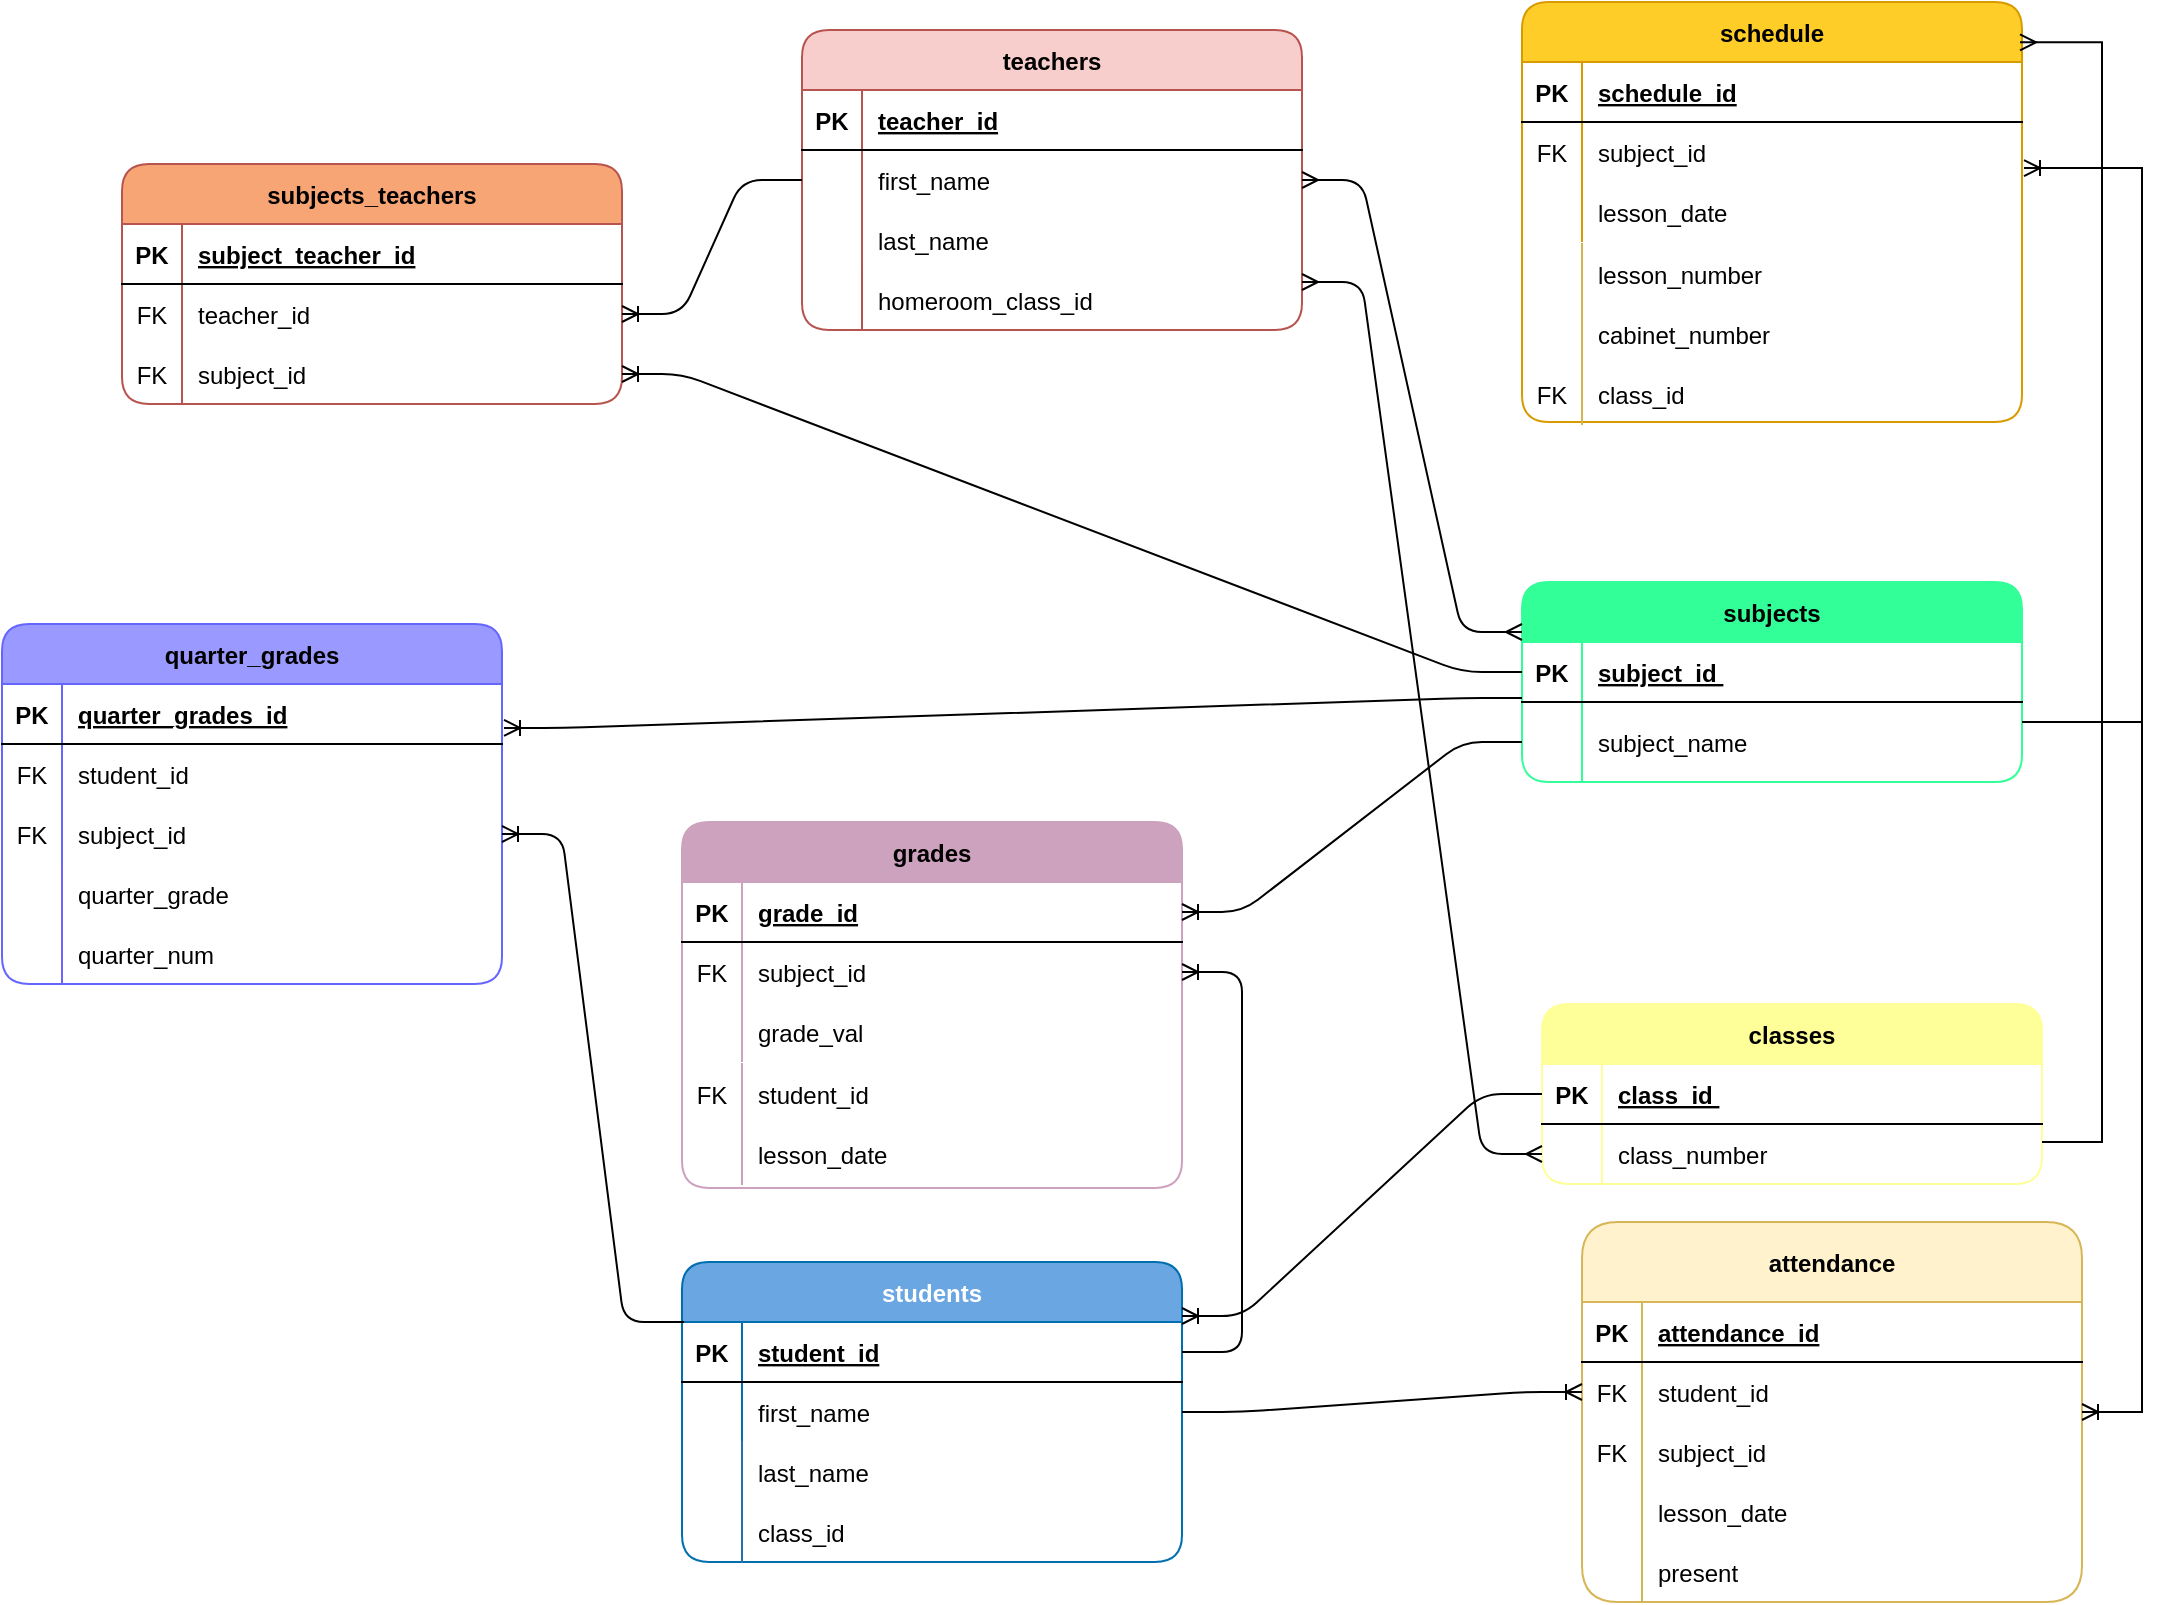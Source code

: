 <mxfile version="24.8.4">
  <diagram id="R2lEEEUBdFMjLlhIrx00" name="Page-1">
    <mxGraphModel dx="1631" dy="931" grid="1" gridSize="10" guides="1" tooltips="1" connect="1" arrows="1" fold="1" page="1" pageScale="1" pageWidth="850" pageHeight="1100" background="none" math="0" shadow="0" extFonts="Permanent Marker^https://fonts.googleapis.com/css?family=Permanent+Marker">
      <root>
        <mxCell id="0" />
        <mxCell id="1" parent="0" />
        <mxCell id="C-vyLk0tnHw3VtMMgP7b-2" value="teachers" style="shape=table;startSize=30;container=1;collapsible=1;childLayout=tableLayout;fixedRows=1;rowLines=0;fontStyle=1;align=center;resizeLast=1;rounded=1;fillColor=#f8cecc;gradientColor=none;strokeColor=#b85450;" parent="1" vertex="1">
          <mxGeometry x="560" y="54" width="250" height="150" as="geometry" />
        </mxCell>
        <mxCell id="C-vyLk0tnHw3VtMMgP7b-3" value="" style="shape=partialRectangle;collapsible=0;dropTarget=0;pointerEvents=0;fillColor=none;points=[[0,0.5],[1,0.5]];portConstraint=eastwest;top=0;left=0;right=0;bottom=1;" parent="C-vyLk0tnHw3VtMMgP7b-2" vertex="1">
          <mxGeometry y="30" width="250" height="30" as="geometry" />
        </mxCell>
        <mxCell id="C-vyLk0tnHw3VtMMgP7b-4" value="PK" style="shape=partialRectangle;overflow=hidden;connectable=0;fillColor=none;top=0;left=0;bottom=0;right=0;fontStyle=1;" parent="C-vyLk0tnHw3VtMMgP7b-3" vertex="1">
          <mxGeometry width="30" height="30" as="geometry">
            <mxRectangle width="30" height="30" as="alternateBounds" />
          </mxGeometry>
        </mxCell>
        <mxCell id="C-vyLk0tnHw3VtMMgP7b-5" value="teacher_id" style="shape=partialRectangle;overflow=hidden;connectable=0;fillColor=none;top=0;left=0;bottom=0;right=0;align=left;spacingLeft=6;fontStyle=5;" parent="C-vyLk0tnHw3VtMMgP7b-3" vertex="1">
          <mxGeometry x="30" width="220" height="30" as="geometry">
            <mxRectangle width="220" height="30" as="alternateBounds" />
          </mxGeometry>
        </mxCell>
        <mxCell id="C-vyLk0tnHw3VtMMgP7b-6" value="" style="shape=partialRectangle;collapsible=0;dropTarget=0;pointerEvents=0;fillColor=none;points=[[0,0.5],[1,0.5]];portConstraint=eastwest;top=0;left=0;right=0;bottom=0;" parent="C-vyLk0tnHw3VtMMgP7b-2" vertex="1">
          <mxGeometry y="60" width="250" height="30" as="geometry" />
        </mxCell>
        <mxCell id="C-vyLk0tnHw3VtMMgP7b-7" value="" style="shape=partialRectangle;overflow=hidden;connectable=0;fillColor=none;top=0;left=0;bottom=0;right=0;" parent="C-vyLk0tnHw3VtMMgP7b-6" vertex="1">
          <mxGeometry width="30" height="30" as="geometry">
            <mxRectangle width="30" height="30" as="alternateBounds" />
          </mxGeometry>
        </mxCell>
        <mxCell id="C-vyLk0tnHw3VtMMgP7b-8" value="first_name" style="shape=partialRectangle;overflow=hidden;connectable=0;fillColor=none;top=0;left=0;bottom=0;right=0;align=left;spacingLeft=6;" parent="C-vyLk0tnHw3VtMMgP7b-6" vertex="1">
          <mxGeometry x="30" width="220" height="30" as="geometry">
            <mxRectangle width="220" height="30" as="alternateBounds" />
          </mxGeometry>
        </mxCell>
        <mxCell id="C-vyLk0tnHw3VtMMgP7b-9" value="" style="shape=partialRectangle;collapsible=0;dropTarget=0;pointerEvents=0;fillColor=none;points=[[0,0.5],[1,0.5]];portConstraint=eastwest;top=0;left=0;right=0;bottom=0;" parent="C-vyLk0tnHw3VtMMgP7b-2" vertex="1">
          <mxGeometry y="90" width="250" height="30" as="geometry" />
        </mxCell>
        <mxCell id="C-vyLk0tnHw3VtMMgP7b-10" value="" style="shape=partialRectangle;overflow=hidden;connectable=0;fillColor=none;top=0;left=0;bottom=0;right=0;" parent="C-vyLk0tnHw3VtMMgP7b-9" vertex="1">
          <mxGeometry width="30" height="30" as="geometry">
            <mxRectangle width="30" height="30" as="alternateBounds" />
          </mxGeometry>
        </mxCell>
        <mxCell id="C-vyLk0tnHw3VtMMgP7b-11" value="last_name" style="shape=partialRectangle;overflow=hidden;connectable=0;fillColor=none;top=0;left=0;bottom=0;right=0;align=left;spacingLeft=6;" parent="C-vyLk0tnHw3VtMMgP7b-9" vertex="1">
          <mxGeometry x="30" width="220" height="30" as="geometry">
            <mxRectangle width="220" height="30" as="alternateBounds" />
          </mxGeometry>
        </mxCell>
        <mxCell id="C-vyLk0tnHw3VtMMgP7b-13" value="subjects" style="shape=table;startSize=30;container=1;collapsible=1;childLayout=tableLayout;fixedRows=1;rowLines=0;fontStyle=1;align=center;resizeLast=1;fillColor=#33FF99;strokeColor=#33FF99;rounded=1;" parent="1" vertex="1">
          <mxGeometry x="920" y="330" width="250" height="100" as="geometry" />
        </mxCell>
        <mxCell id="C-vyLk0tnHw3VtMMgP7b-14" value="" style="shape=partialRectangle;collapsible=0;dropTarget=0;pointerEvents=0;fillColor=none;points=[[0,0.5],[1,0.5]];portConstraint=eastwest;top=0;left=0;right=0;bottom=1;" parent="C-vyLk0tnHw3VtMMgP7b-13" vertex="1">
          <mxGeometry y="30" width="250" height="30" as="geometry" />
        </mxCell>
        <mxCell id="C-vyLk0tnHw3VtMMgP7b-15" value="PK" style="shape=partialRectangle;overflow=hidden;connectable=0;fillColor=none;top=0;left=0;bottom=0;right=0;fontStyle=1;" parent="C-vyLk0tnHw3VtMMgP7b-14" vertex="1">
          <mxGeometry width="30" height="30" as="geometry">
            <mxRectangle width="30" height="30" as="alternateBounds" />
          </mxGeometry>
        </mxCell>
        <mxCell id="C-vyLk0tnHw3VtMMgP7b-16" value="subject_id " style="shape=partialRectangle;overflow=hidden;connectable=0;fillColor=none;top=0;left=0;bottom=0;right=0;align=left;spacingLeft=6;fontStyle=5;" parent="C-vyLk0tnHw3VtMMgP7b-14" vertex="1">
          <mxGeometry x="30" width="220" height="30" as="geometry">
            <mxRectangle width="220" height="30" as="alternateBounds" />
          </mxGeometry>
        </mxCell>
        <mxCell id="C-vyLk0tnHw3VtMMgP7b-20" value="" style="shape=partialRectangle;collapsible=0;dropTarget=0;pointerEvents=0;fillColor=none;points=[[0,0.5],[1,0.5]];portConstraint=eastwest;top=0;left=0;right=0;bottom=0;" parent="C-vyLk0tnHw3VtMMgP7b-13" vertex="1">
          <mxGeometry y="60" width="250" height="40" as="geometry" />
        </mxCell>
        <mxCell id="C-vyLk0tnHw3VtMMgP7b-21" value="" style="shape=partialRectangle;overflow=hidden;connectable=0;fillColor=none;top=0;left=0;bottom=0;right=0;" parent="C-vyLk0tnHw3VtMMgP7b-20" vertex="1">
          <mxGeometry width="30" height="40" as="geometry">
            <mxRectangle width="30" height="40" as="alternateBounds" />
          </mxGeometry>
        </mxCell>
        <mxCell id="C-vyLk0tnHw3VtMMgP7b-22" value="subject_name" style="shape=partialRectangle;overflow=hidden;connectable=0;fillColor=none;top=0;left=0;bottom=0;right=0;align=left;spacingLeft=6;" parent="C-vyLk0tnHw3VtMMgP7b-20" vertex="1">
          <mxGeometry x="30" width="220" height="40" as="geometry">
            <mxRectangle width="220" height="40" as="alternateBounds" />
          </mxGeometry>
        </mxCell>
        <mxCell id="V2TNgDatK-78ms9GSQyJ-2" value="classes" style="shape=table;startSize=30;container=1;collapsible=1;childLayout=tableLayout;fixedRows=1;rowLines=0;fontStyle=1;align=center;resizeLast=1;fillColor=#FFFF99;strokeColor=#FFFF99;rounded=1;" parent="1" vertex="1">
          <mxGeometry x="930" y="541" width="250" height="90" as="geometry" />
        </mxCell>
        <mxCell id="V2TNgDatK-78ms9GSQyJ-3" value="" style="shape=partialRectangle;collapsible=0;dropTarget=0;pointerEvents=0;fillColor=none;points=[[0,0.5],[1,0.5]];portConstraint=eastwest;top=0;left=0;right=0;bottom=1;" parent="V2TNgDatK-78ms9GSQyJ-2" vertex="1">
          <mxGeometry y="30" width="250" height="30" as="geometry" />
        </mxCell>
        <mxCell id="V2TNgDatK-78ms9GSQyJ-4" value="PK" style="shape=partialRectangle;overflow=hidden;connectable=0;fillColor=none;top=0;left=0;bottom=0;right=0;fontStyle=1;" parent="V2TNgDatK-78ms9GSQyJ-3" vertex="1">
          <mxGeometry width="30" height="30" as="geometry">
            <mxRectangle width="30" height="30" as="alternateBounds" />
          </mxGeometry>
        </mxCell>
        <mxCell id="V2TNgDatK-78ms9GSQyJ-5" value="class_id " style="shape=partialRectangle;overflow=hidden;connectable=0;fillColor=none;top=0;left=0;bottom=0;right=0;align=left;spacingLeft=6;fontStyle=5;" parent="V2TNgDatK-78ms9GSQyJ-3" vertex="1">
          <mxGeometry x="30" width="220" height="30" as="geometry">
            <mxRectangle width="220" height="30" as="alternateBounds" />
          </mxGeometry>
        </mxCell>
        <mxCell id="V2TNgDatK-78ms9GSQyJ-9" value="" style="shape=partialRectangle;collapsible=0;dropTarget=0;pointerEvents=0;fillColor=none;points=[[0,0.5],[1,0.5]];portConstraint=eastwest;top=0;left=0;right=0;bottom=0;" parent="V2TNgDatK-78ms9GSQyJ-2" vertex="1">
          <mxGeometry y="60" width="250" height="30" as="geometry" />
        </mxCell>
        <mxCell id="V2TNgDatK-78ms9GSQyJ-10" value="" style="shape=partialRectangle;overflow=hidden;connectable=0;fillColor=none;top=0;left=0;bottom=0;right=0;" parent="V2TNgDatK-78ms9GSQyJ-9" vertex="1">
          <mxGeometry width="30" height="30" as="geometry">
            <mxRectangle width="30" height="30" as="alternateBounds" />
          </mxGeometry>
        </mxCell>
        <mxCell id="V2TNgDatK-78ms9GSQyJ-11" value="class_number" style="shape=partialRectangle;overflow=hidden;connectable=0;fillColor=none;top=0;left=0;bottom=0;right=0;align=left;spacingLeft=6;" parent="V2TNgDatK-78ms9GSQyJ-9" vertex="1">
          <mxGeometry x="30" width="220" height="30" as="geometry">
            <mxRectangle width="220" height="30" as="alternateBounds" />
          </mxGeometry>
        </mxCell>
        <mxCell id="V2TNgDatK-78ms9GSQyJ-14" value="subjects_teachers" style="shape=table;startSize=30;container=1;collapsible=1;childLayout=tableLayout;fixedRows=1;rowLines=0;fontStyle=1;align=center;resizeLast=1;fillColor=#F8A575;strokeColor=#b85450;rounded=1;gradientColor=none;" parent="1" vertex="1">
          <mxGeometry x="220" y="121" width="250" height="120" as="geometry" />
        </mxCell>
        <mxCell id="V2TNgDatK-78ms9GSQyJ-15" value="" style="shape=partialRectangle;collapsible=0;dropTarget=0;pointerEvents=0;fillColor=none;points=[[0,0.5],[1,0.5]];portConstraint=eastwest;top=0;left=0;right=0;bottom=1;" parent="V2TNgDatK-78ms9GSQyJ-14" vertex="1">
          <mxGeometry y="30" width="250" height="30" as="geometry" />
        </mxCell>
        <mxCell id="V2TNgDatK-78ms9GSQyJ-16" value="PK" style="shape=partialRectangle;overflow=hidden;connectable=0;fillColor=none;top=0;left=0;bottom=0;right=0;fontStyle=1;" parent="V2TNgDatK-78ms9GSQyJ-15" vertex="1">
          <mxGeometry width="30" height="30" as="geometry">
            <mxRectangle width="30" height="30" as="alternateBounds" />
          </mxGeometry>
        </mxCell>
        <mxCell id="V2TNgDatK-78ms9GSQyJ-17" value="subject_teacher_id" style="shape=partialRectangle;overflow=hidden;connectable=0;fillColor=none;top=0;left=0;bottom=0;right=0;align=left;spacingLeft=6;fontStyle=5;" parent="V2TNgDatK-78ms9GSQyJ-15" vertex="1">
          <mxGeometry x="30" width="220" height="30" as="geometry">
            <mxRectangle width="220" height="30" as="alternateBounds" />
          </mxGeometry>
        </mxCell>
        <mxCell id="V2TNgDatK-78ms9GSQyJ-18" value="" style="shape=partialRectangle;collapsible=0;dropTarget=0;pointerEvents=0;fillColor=none;points=[[0,0.5],[1,0.5]];portConstraint=eastwest;top=0;left=0;right=0;bottom=0;" parent="V2TNgDatK-78ms9GSQyJ-14" vertex="1">
          <mxGeometry y="60" width="250" height="30" as="geometry" />
        </mxCell>
        <mxCell id="V2TNgDatK-78ms9GSQyJ-19" value="FK" style="shape=partialRectangle;overflow=hidden;connectable=0;fillColor=none;top=0;left=0;bottom=0;right=0;" parent="V2TNgDatK-78ms9GSQyJ-18" vertex="1">
          <mxGeometry width="30" height="30" as="geometry">
            <mxRectangle width="30" height="30" as="alternateBounds" />
          </mxGeometry>
        </mxCell>
        <mxCell id="V2TNgDatK-78ms9GSQyJ-20" value="teacher_id" style="shape=partialRectangle;overflow=hidden;connectable=0;fillColor=none;top=0;left=0;bottom=0;right=0;align=left;spacingLeft=6;" parent="V2TNgDatK-78ms9GSQyJ-18" vertex="1">
          <mxGeometry x="30" width="220" height="30" as="geometry">
            <mxRectangle width="220" height="30" as="alternateBounds" />
          </mxGeometry>
        </mxCell>
        <mxCell id="V2TNgDatK-78ms9GSQyJ-21" value="" style="shape=partialRectangle;collapsible=0;dropTarget=0;pointerEvents=0;fillColor=none;points=[[0,0.5],[1,0.5]];portConstraint=eastwest;top=0;left=0;right=0;bottom=0;" parent="V2TNgDatK-78ms9GSQyJ-14" vertex="1">
          <mxGeometry y="90" width="250" height="30" as="geometry" />
        </mxCell>
        <mxCell id="V2TNgDatK-78ms9GSQyJ-22" value="FK" style="shape=partialRectangle;overflow=hidden;connectable=0;fillColor=none;top=0;left=0;bottom=0;right=0;" parent="V2TNgDatK-78ms9GSQyJ-21" vertex="1">
          <mxGeometry width="30" height="30" as="geometry">
            <mxRectangle width="30" height="30" as="alternateBounds" />
          </mxGeometry>
        </mxCell>
        <mxCell id="V2TNgDatK-78ms9GSQyJ-23" value="subject_id" style="shape=partialRectangle;overflow=hidden;connectable=0;fillColor=none;top=0;left=0;bottom=0;right=0;align=left;spacingLeft=6;" parent="V2TNgDatK-78ms9GSQyJ-21" vertex="1">
          <mxGeometry x="30" width="220" height="30" as="geometry">
            <mxRectangle width="220" height="30" as="alternateBounds" />
          </mxGeometry>
        </mxCell>
        <mxCell id="V2TNgDatK-78ms9GSQyJ-24" value="attendance" style="shape=table;startSize=40;container=1;collapsible=1;childLayout=tableLayout;fixedRows=1;rowLines=0;fontStyle=1;align=center;resizeLast=1;fillColor=#fff2cc;strokeColor=#d6b656;rounded=1;" parent="1" vertex="1">
          <mxGeometry x="950" y="650" width="250" height="190" as="geometry" />
        </mxCell>
        <mxCell id="V2TNgDatK-78ms9GSQyJ-25" value="" style="shape=partialRectangle;collapsible=0;dropTarget=0;pointerEvents=0;fillColor=none;points=[[0,0.5],[1,0.5]];portConstraint=eastwest;top=0;left=0;right=0;bottom=1;" parent="V2TNgDatK-78ms9GSQyJ-24" vertex="1">
          <mxGeometry y="40" width="250" height="30" as="geometry" />
        </mxCell>
        <mxCell id="V2TNgDatK-78ms9GSQyJ-26" value="PK" style="shape=partialRectangle;overflow=hidden;connectable=0;fillColor=none;top=0;left=0;bottom=0;right=0;fontStyle=1;" parent="V2TNgDatK-78ms9GSQyJ-25" vertex="1">
          <mxGeometry width="30" height="30" as="geometry">
            <mxRectangle width="30" height="30" as="alternateBounds" />
          </mxGeometry>
        </mxCell>
        <mxCell id="V2TNgDatK-78ms9GSQyJ-27" value="attendance_id" style="shape=partialRectangle;overflow=hidden;connectable=0;fillColor=none;top=0;left=0;bottom=0;right=0;align=left;spacingLeft=6;fontStyle=5;" parent="V2TNgDatK-78ms9GSQyJ-25" vertex="1">
          <mxGeometry x="30" width="220" height="30" as="geometry">
            <mxRectangle width="220" height="30" as="alternateBounds" />
          </mxGeometry>
        </mxCell>
        <mxCell id="V2TNgDatK-78ms9GSQyJ-28" value="" style="shape=partialRectangle;collapsible=0;dropTarget=0;pointerEvents=0;fillColor=none;points=[[0,0.5],[1,0.5]];portConstraint=eastwest;top=0;left=0;right=0;bottom=0;" parent="V2TNgDatK-78ms9GSQyJ-24" vertex="1">
          <mxGeometry y="70" width="250" height="30" as="geometry" />
        </mxCell>
        <mxCell id="V2TNgDatK-78ms9GSQyJ-29" value="FK" style="shape=partialRectangle;overflow=hidden;connectable=0;fillColor=none;top=0;left=0;bottom=0;right=0;" parent="V2TNgDatK-78ms9GSQyJ-28" vertex="1">
          <mxGeometry width="30" height="30" as="geometry">
            <mxRectangle width="30" height="30" as="alternateBounds" />
          </mxGeometry>
        </mxCell>
        <mxCell id="V2TNgDatK-78ms9GSQyJ-30" value="student_id" style="shape=partialRectangle;overflow=hidden;connectable=0;fillColor=none;top=0;left=0;bottom=0;right=0;align=left;spacingLeft=6;" parent="V2TNgDatK-78ms9GSQyJ-28" vertex="1">
          <mxGeometry x="30" width="220" height="30" as="geometry">
            <mxRectangle width="220" height="30" as="alternateBounds" />
          </mxGeometry>
        </mxCell>
        <mxCell id="V2TNgDatK-78ms9GSQyJ-31" value="" style="shape=partialRectangle;collapsible=0;dropTarget=0;pointerEvents=0;fillColor=none;points=[[0,0.5],[1,0.5]];portConstraint=eastwest;top=0;left=0;right=0;bottom=0;" parent="V2TNgDatK-78ms9GSQyJ-24" vertex="1">
          <mxGeometry y="100" width="250" height="30" as="geometry" />
        </mxCell>
        <mxCell id="V2TNgDatK-78ms9GSQyJ-32" value="FK" style="shape=partialRectangle;overflow=hidden;connectable=0;fillColor=none;top=0;left=0;bottom=0;right=0;" parent="V2TNgDatK-78ms9GSQyJ-31" vertex="1">
          <mxGeometry width="30" height="30" as="geometry">
            <mxRectangle width="30" height="30" as="alternateBounds" />
          </mxGeometry>
        </mxCell>
        <mxCell id="V2TNgDatK-78ms9GSQyJ-33" value="subject_id" style="shape=partialRectangle;overflow=hidden;connectable=0;fillColor=none;top=0;left=0;bottom=0;right=0;align=left;spacingLeft=6;" parent="V2TNgDatK-78ms9GSQyJ-31" vertex="1">
          <mxGeometry x="30" width="220" height="30" as="geometry">
            <mxRectangle width="220" height="30" as="alternateBounds" />
          </mxGeometry>
        </mxCell>
        <mxCell id="V2TNgDatK-78ms9GSQyJ-34" value="grades" style="shape=table;startSize=30;container=1;collapsible=1;childLayout=tableLayout;fixedRows=1;rowLines=0;fontStyle=1;align=center;resizeLast=1;fillColor=#CDA2BE;strokeColor=#CDA2BE;rounded=1;" parent="1" vertex="1">
          <mxGeometry x="500" y="450" width="250" height="183" as="geometry" />
        </mxCell>
        <mxCell id="V2TNgDatK-78ms9GSQyJ-35" value="" style="shape=partialRectangle;collapsible=0;dropTarget=0;pointerEvents=0;fillColor=none;points=[[0,0.5],[1,0.5]];portConstraint=eastwest;top=0;left=0;right=0;bottom=1;" parent="V2TNgDatK-78ms9GSQyJ-34" vertex="1">
          <mxGeometry y="30" width="250" height="30" as="geometry" />
        </mxCell>
        <mxCell id="V2TNgDatK-78ms9GSQyJ-36" value="PK" style="shape=partialRectangle;overflow=hidden;connectable=0;fillColor=none;top=0;left=0;bottom=0;right=0;fontStyle=1;" parent="V2TNgDatK-78ms9GSQyJ-35" vertex="1">
          <mxGeometry width="30" height="30" as="geometry">
            <mxRectangle width="30" height="30" as="alternateBounds" />
          </mxGeometry>
        </mxCell>
        <mxCell id="V2TNgDatK-78ms9GSQyJ-37" value="grade_id" style="shape=partialRectangle;overflow=hidden;connectable=0;fillColor=none;top=0;left=0;bottom=0;right=0;align=left;spacingLeft=6;fontStyle=5;" parent="V2TNgDatK-78ms9GSQyJ-35" vertex="1">
          <mxGeometry x="30" width="220" height="30" as="geometry">
            <mxRectangle width="220" height="30" as="alternateBounds" />
          </mxGeometry>
        </mxCell>
        <mxCell id="V2TNgDatK-78ms9GSQyJ-38" value="" style="shape=partialRectangle;collapsible=0;dropTarget=0;pointerEvents=0;fillColor=none;points=[[0,0.5],[1,0.5]];portConstraint=eastwest;top=0;left=0;right=0;bottom=0;" parent="V2TNgDatK-78ms9GSQyJ-34" vertex="1">
          <mxGeometry y="60" width="250" height="30" as="geometry" />
        </mxCell>
        <mxCell id="V2TNgDatK-78ms9GSQyJ-39" value="FK" style="shape=partialRectangle;overflow=hidden;connectable=0;fillColor=none;top=0;left=0;bottom=0;right=0;" parent="V2TNgDatK-78ms9GSQyJ-38" vertex="1">
          <mxGeometry width="30" height="30" as="geometry">
            <mxRectangle width="30" height="30" as="alternateBounds" />
          </mxGeometry>
        </mxCell>
        <mxCell id="V2TNgDatK-78ms9GSQyJ-40" value="subject_id" style="shape=partialRectangle;overflow=hidden;connectable=0;fillColor=none;top=0;left=0;bottom=0;right=0;align=left;spacingLeft=6;" parent="V2TNgDatK-78ms9GSQyJ-38" vertex="1">
          <mxGeometry x="30" width="220" height="30" as="geometry">
            <mxRectangle width="220" height="30" as="alternateBounds" />
          </mxGeometry>
        </mxCell>
        <mxCell id="V2TNgDatK-78ms9GSQyJ-41" value="" style="shape=partialRectangle;collapsible=0;dropTarget=0;pointerEvents=0;fillColor=none;points=[[0,0.5],[1,0.5]];portConstraint=eastwest;top=0;left=0;right=0;bottom=0;" parent="V2TNgDatK-78ms9GSQyJ-34" vertex="1">
          <mxGeometry y="90" width="250" height="30" as="geometry" />
        </mxCell>
        <mxCell id="V2TNgDatK-78ms9GSQyJ-42" value="" style="shape=partialRectangle;overflow=hidden;connectable=0;fillColor=none;top=0;left=0;bottom=0;right=0;" parent="V2TNgDatK-78ms9GSQyJ-41" vertex="1">
          <mxGeometry width="30" height="30" as="geometry">
            <mxRectangle width="30" height="30" as="alternateBounds" />
          </mxGeometry>
        </mxCell>
        <mxCell id="V2TNgDatK-78ms9GSQyJ-43" value="grade_val" style="shape=partialRectangle;overflow=hidden;connectable=0;fillColor=none;top=0;left=0;bottom=0;right=0;align=left;spacingLeft=6;" parent="V2TNgDatK-78ms9GSQyJ-41" vertex="1">
          <mxGeometry x="30" width="220" height="30" as="geometry">
            <mxRectangle width="220" height="30" as="alternateBounds" />
          </mxGeometry>
        </mxCell>
        <mxCell id="V2TNgDatK-78ms9GSQyJ-44" value="quarter_grades" style="shape=table;startSize=30;container=1;collapsible=1;childLayout=tableLayout;fixedRows=1;rowLines=0;fontStyle=1;align=center;resizeLast=1;fillColor=#9999FF;strokeColor=#6666FF;rounded=1;" parent="1" vertex="1">
          <mxGeometry x="160" y="351" width="250" height="180" as="geometry" />
        </mxCell>
        <mxCell id="V2TNgDatK-78ms9GSQyJ-45" value="" style="shape=partialRectangle;collapsible=0;dropTarget=0;pointerEvents=0;fillColor=none;points=[[0,0.5],[1,0.5]];portConstraint=eastwest;top=0;left=0;right=0;bottom=1;" parent="V2TNgDatK-78ms9GSQyJ-44" vertex="1">
          <mxGeometry y="30" width="250" height="30" as="geometry" />
        </mxCell>
        <mxCell id="V2TNgDatK-78ms9GSQyJ-46" value="PK" style="shape=partialRectangle;overflow=hidden;connectable=0;fillColor=none;top=0;left=0;bottom=0;right=0;fontStyle=1;" parent="V2TNgDatK-78ms9GSQyJ-45" vertex="1">
          <mxGeometry width="30" height="30" as="geometry">
            <mxRectangle width="30" height="30" as="alternateBounds" />
          </mxGeometry>
        </mxCell>
        <mxCell id="V2TNgDatK-78ms9GSQyJ-47" value="quarter_grades_id" style="shape=partialRectangle;overflow=hidden;connectable=0;fillColor=none;top=0;left=0;bottom=0;right=0;align=left;spacingLeft=6;fontStyle=5;" parent="V2TNgDatK-78ms9GSQyJ-45" vertex="1">
          <mxGeometry x="30" width="220" height="30" as="geometry">
            <mxRectangle width="220" height="30" as="alternateBounds" />
          </mxGeometry>
        </mxCell>
        <mxCell id="V2TNgDatK-78ms9GSQyJ-48" value="" style="shape=partialRectangle;collapsible=0;dropTarget=0;pointerEvents=0;fillColor=none;points=[[0,0.5],[1,0.5]];portConstraint=eastwest;top=0;left=0;right=0;bottom=0;" parent="V2TNgDatK-78ms9GSQyJ-44" vertex="1">
          <mxGeometry y="60" width="250" height="30" as="geometry" />
        </mxCell>
        <mxCell id="V2TNgDatK-78ms9GSQyJ-49" value="FK" style="shape=partialRectangle;overflow=hidden;connectable=0;fillColor=none;top=0;left=0;bottom=0;right=0;" parent="V2TNgDatK-78ms9GSQyJ-48" vertex="1">
          <mxGeometry width="30" height="30" as="geometry">
            <mxRectangle width="30" height="30" as="alternateBounds" />
          </mxGeometry>
        </mxCell>
        <mxCell id="V2TNgDatK-78ms9GSQyJ-50" value="student_id" style="shape=partialRectangle;overflow=hidden;connectable=0;fillColor=none;top=0;left=0;bottom=0;right=0;align=left;spacingLeft=6;" parent="V2TNgDatK-78ms9GSQyJ-48" vertex="1">
          <mxGeometry x="30" width="220" height="30" as="geometry">
            <mxRectangle width="220" height="30" as="alternateBounds" />
          </mxGeometry>
        </mxCell>
        <mxCell id="V2TNgDatK-78ms9GSQyJ-51" value="" style="shape=partialRectangle;collapsible=0;dropTarget=0;pointerEvents=0;fillColor=none;points=[[0,0.5],[1,0.5]];portConstraint=eastwest;top=0;left=0;right=0;bottom=0;" parent="V2TNgDatK-78ms9GSQyJ-44" vertex="1">
          <mxGeometry y="90" width="250" height="30" as="geometry" />
        </mxCell>
        <mxCell id="V2TNgDatK-78ms9GSQyJ-52" value="FK" style="shape=partialRectangle;overflow=hidden;connectable=0;fillColor=none;top=0;left=0;bottom=0;right=0;" parent="V2TNgDatK-78ms9GSQyJ-51" vertex="1">
          <mxGeometry width="30" height="30" as="geometry">
            <mxRectangle width="30" height="30" as="alternateBounds" />
          </mxGeometry>
        </mxCell>
        <mxCell id="V2TNgDatK-78ms9GSQyJ-53" value="subject_id" style="shape=partialRectangle;overflow=hidden;connectable=0;fillColor=none;top=0;left=0;bottom=0;right=0;align=left;spacingLeft=6;" parent="V2TNgDatK-78ms9GSQyJ-51" vertex="1">
          <mxGeometry x="30" width="220" height="30" as="geometry">
            <mxRectangle width="220" height="30" as="alternateBounds" />
          </mxGeometry>
        </mxCell>
        <mxCell id="V2TNgDatK-78ms9GSQyJ-54" value="schedule" style="shape=table;startSize=30;container=1;collapsible=1;childLayout=tableLayout;fixedRows=1;rowLines=0;fontStyle=1;align=center;resizeLast=1;fillColor=#ffcd28;strokeColor=#d79b00;rounded=1;gradientColor=none;" parent="1" vertex="1">
          <mxGeometry x="920" y="40" width="250" height="210" as="geometry" />
        </mxCell>
        <mxCell id="V2TNgDatK-78ms9GSQyJ-55" value="" style="shape=partialRectangle;collapsible=0;dropTarget=0;pointerEvents=0;fillColor=none;points=[[0,0.5],[1,0.5]];portConstraint=eastwest;top=0;left=0;right=0;bottom=1;" parent="V2TNgDatK-78ms9GSQyJ-54" vertex="1">
          <mxGeometry y="30" width="250" height="30" as="geometry" />
        </mxCell>
        <mxCell id="V2TNgDatK-78ms9GSQyJ-56" value="PK" style="shape=partialRectangle;overflow=hidden;connectable=0;fillColor=none;top=0;left=0;bottom=0;right=0;fontStyle=1;" parent="V2TNgDatK-78ms9GSQyJ-55" vertex="1">
          <mxGeometry width="30" height="30" as="geometry">
            <mxRectangle width="30" height="30" as="alternateBounds" />
          </mxGeometry>
        </mxCell>
        <mxCell id="V2TNgDatK-78ms9GSQyJ-57" value="schedule_id" style="shape=partialRectangle;overflow=hidden;connectable=0;fillColor=none;top=0;left=0;bottom=0;right=0;align=left;spacingLeft=6;fontStyle=5;" parent="V2TNgDatK-78ms9GSQyJ-55" vertex="1">
          <mxGeometry x="30" width="220" height="30" as="geometry">
            <mxRectangle width="220" height="30" as="alternateBounds" />
          </mxGeometry>
        </mxCell>
        <mxCell id="V2TNgDatK-78ms9GSQyJ-58" value="" style="shape=partialRectangle;collapsible=0;dropTarget=0;pointerEvents=0;fillColor=none;points=[[0,0.5],[1,0.5]];portConstraint=eastwest;top=0;left=0;right=0;bottom=0;" parent="V2TNgDatK-78ms9GSQyJ-54" vertex="1">
          <mxGeometry y="60" width="250" height="30" as="geometry" />
        </mxCell>
        <mxCell id="V2TNgDatK-78ms9GSQyJ-59" value="FK" style="shape=partialRectangle;overflow=hidden;connectable=0;fillColor=none;top=0;left=0;bottom=0;right=0;" parent="V2TNgDatK-78ms9GSQyJ-58" vertex="1">
          <mxGeometry width="30" height="30" as="geometry">
            <mxRectangle width="30" height="30" as="alternateBounds" />
          </mxGeometry>
        </mxCell>
        <mxCell id="V2TNgDatK-78ms9GSQyJ-60" value="subject_id" style="shape=partialRectangle;overflow=hidden;connectable=0;fillColor=none;top=0;left=0;bottom=0;right=0;align=left;spacingLeft=6;" parent="V2TNgDatK-78ms9GSQyJ-58" vertex="1">
          <mxGeometry x="30" width="220" height="30" as="geometry">
            <mxRectangle width="220" height="30" as="alternateBounds" />
          </mxGeometry>
        </mxCell>
        <mxCell id="V2TNgDatK-78ms9GSQyJ-61" value="" style="shape=partialRectangle;collapsible=0;dropTarget=0;pointerEvents=0;fillColor=none;points=[[0,0.5],[1,0.5]];portConstraint=eastwest;top=0;left=0;right=0;bottom=0;" parent="V2TNgDatK-78ms9GSQyJ-54" vertex="1">
          <mxGeometry y="90" width="250" height="30" as="geometry" />
        </mxCell>
        <mxCell id="V2TNgDatK-78ms9GSQyJ-62" value="" style="shape=partialRectangle;overflow=hidden;connectable=0;fillColor=none;top=0;left=0;bottom=0;right=0;" parent="V2TNgDatK-78ms9GSQyJ-61" vertex="1">
          <mxGeometry width="30" height="30" as="geometry">
            <mxRectangle width="30" height="30" as="alternateBounds" />
          </mxGeometry>
        </mxCell>
        <mxCell id="V2TNgDatK-78ms9GSQyJ-63" value="lesson_date" style="shape=partialRectangle;overflow=hidden;connectable=0;fillColor=none;top=0;left=0;bottom=0;right=0;align=left;spacingLeft=6;" parent="V2TNgDatK-78ms9GSQyJ-61" vertex="1">
          <mxGeometry x="30" width="220" height="30" as="geometry">
            <mxRectangle width="220" height="30" as="alternateBounds" />
          </mxGeometry>
        </mxCell>
        <mxCell id="C-vyLk0tnHw3VtMMgP7b-23" value="students" style="shape=table;startSize=30;container=1;collapsible=1;childLayout=tableLayout;fixedRows=1;rowLines=0;fontStyle=1;align=center;resizeLast=1;fillColor=#6AA6E2;strokeColor=#006EAF;top=1;right=1;rounded=1;fontColor=#ffffff;" parent="1" vertex="1">
          <mxGeometry x="500" y="670" width="250" height="150" as="geometry" />
        </mxCell>
        <mxCell id="C-vyLk0tnHw3VtMMgP7b-24" value="" style="shape=partialRectangle;collapsible=0;dropTarget=0;pointerEvents=0;fillColor=none;points=[[0,0.5],[1,0.5]];portConstraint=eastwest;top=0;left=0;right=0;bottom=1;" parent="C-vyLk0tnHw3VtMMgP7b-23" vertex="1">
          <mxGeometry y="30" width="250" height="30" as="geometry" />
        </mxCell>
        <mxCell id="C-vyLk0tnHw3VtMMgP7b-25" value="PK" style="shape=partialRectangle;overflow=hidden;connectable=0;fillColor=none;top=0;left=0;bottom=0;right=0;fontStyle=1;" parent="C-vyLk0tnHw3VtMMgP7b-24" vertex="1">
          <mxGeometry width="30" height="30" as="geometry">
            <mxRectangle width="30" height="30" as="alternateBounds" />
          </mxGeometry>
        </mxCell>
        <mxCell id="C-vyLk0tnHw3VtMMgP7b-26" value="student_id" style="shape=partialRectangle;overflow=hidden;connectable=0;fillColor=none;top=0;left=0;bottom=0;right=0;align=left;spacingLeft=6;fontStyle=5;" parent="C-vyLk0tnHw3VtMMgP7b-24" vertex="1">
          <mxGeometry x="30" width="220" height="30" as="geometry">
            <mxRectangle width="220" height="30" as="alternateBounds" />
          </mxGeometry>
        </mxCell>
        <mxCell id="C-vyLk0tnHw3VtMMgP7b-27" value="" style="shape=partialRectangle;collapsible=0;dropTarget=0;pointerEvents=0;fillColor=none;points=[[0,0.5],[1,0.5]];portConstraint=eastwest;top=0;left=0;right=0;bottom=0;" parent="C-vyLk0tnHw3VtMMgP7b-23" vertex="1">
          <mxGeometry y="60" width="250" height="30" as="geometry" />
        </mxCell>
        <mxCell id="C-vyLk0tnHw3VtMMgP7b-28" value="" style="shape=partialRectangle;overflow=hidden;connectable=0;fillColor=none;top=0;left=0;bottom=0;right=0;" parent="C-vyLk0tnHw3VtMMgP7b-27" vertex="1">
          <mxGeometry width="30" height="30" as="geometry">
            <mxRectangle width="30" height="30" as="alternateBounds" />
          </mxGeometry>
        </mxCell>
        <mxCell id="C-vyLk0tnHw3VtMMgP7b-29" value="first_name" style="shape=partialRectangle;overflow=hidden;connectable=0;fillColor=none;top=0;left=0;bottom=0;right=0;align=left;spacingLeft=6;strokeWidth=1;" parent="C-vyLk0tnHw3VtMMgP7b-27" vertex="1">
          <mxGeometry x="30" width="220" height="30" as="geometry">
            <mxRectangle width="220" height="30" as="alternateBounds" />
          </mxGeometry>
        </mxCell>
        <mxCell id="h-X8aA7Ejpardbv1sV5w-8" value="" style="shape=partialRectangle;overflow=hidden;connectable=0;fillColor=none;top=0;left=0;bottom=0;right=1;strokeWidth=1;strokeColor=#286eb0;align=center;verticalAlign=middle;fontFamily=Helvetica;fontSize=12;fontColor=default;" parent="1" vertex="1">
          <mxGeometry x="500" y="760" width="30" height="30" as="geometry">
            <mxRectangle width="30" height="50" as="alternateBounds" />
          </mxGeometry>
        </mxCell>
        <mxCell id="h-X8aA7Ejpardbv1sV5w-9" value="last_name" style="shape=partialRectangle;overflow=hidden;connectable=0;fillColor=none;top=0;left=0;bottom=0;right=0;align=left;spacingLeft=6;strokeWidth=1;" parent="1" vertex="1">
          <mxGeometry x="530" y="760" width="220" height="30" as="geometry">
            <mxRectangle width="220" height="50" as="alternateBounds" />
          </mxGeometry>
        </mxCell>
        <mxCell id="h-X8aA7Ejpardbv1sV5w-13" value="" style="shape=partialRectangle;overflow=hidden;connectable=0;fillColor=none;top=0;left=0;bottom=0;right=1;strokeWidth=1;strokeColor=#286EB0;align=center;verticalAlign=middle;fontFamily=Helvetica;fontSize=12;fontColor=default;" parent="1" vertex="1">
          <mxGeometry x="500" y="790" width="30" height="30" as="geometry">
            <mxRectangle width="30" height="50" as="alternateBounds" />
          </mxGeometry>
        </mxCell>
        <mxCell id="h-X8aA7Ejpardbv1sV5w-14" value="class_id" style="shape=partialRectangle;overflow=hidden;connectable=0;fillColor=none;top=0;left=0;bottom=0;right=0;align=left;spacingLeft=6;strokeWidth=1;" parent="1" vertex="1">
          <mxGeometry x="530" y="790" width="220" height="30" as="geometry">
            <mxRectangle width="220" height="50" as="alternateBounds" />
          </mxGeometry>
        </mxCell>
        <mxCell id="h-X8aA7Ejpardbv1sV5w-17" value="" style="shape=partialRectangle;overflow=hidden;connectable=0;fillColor=none;top=0;left=0;bottom=0;right=1;strokeColor=#b1544e;" parent="1" vertex="1">
          <mxGeometry x="560" y="174" width="30" height="30" as="geometry">
            <mxRectangle width="30" height="30" as="alternateBounds" />
          </mxGeometry>
        </mxCell>
        <mxCell id="h-X8aA7Ejpardbv1sV5w-18" value="homeroom_class_id" style="shape=partialRectangle;overflow=hidden;connectable=0;fillColor=none;top=0;left=0;bottom=0;right=0;align=left;spacingLeft=6;" parent="1" vertex="1">
          <mxGeometry x="590" y="174" width="220" height="30" as="geometry">
            <mxRectangle width="220" height="30" as="alternateBounds" />
          </mxGeometry>
        </mxCell>
        <mxCell id="h-X8aA7Ejpardbv1sV5w-23" value="" style="shape=partialRectangle;overflow=hidden;connectable=0;fillColor=none;top=0;left=0;bottom=0;right=1;strokeColor=#d2b654;" parent="1" vertex="1">
          <mxGeometry x="950" y="780" width="30" height="30" as="geometry">
            <mxRectangle width="30" height="30" as="alternateBounds" />
          </mxGeometry>
        </mxCell>
        <mxCell id="h-X8aA7Ejpardbv1sV5w-24" value="lesson_date" style="shape=partialRectangle;overflow=hidden;connectable=0;fillColor=none;top=0;left=0;bottom=0;right=0;align=left;spacingLeft=6;" parent="1" vertex="1">
          <mxGeometry x="980" y="780" width="220" height="30" as="geometry">
            <mxRectangle width="220" height="30" as="alternateBounds" />
          </mxGeometry>
        </mxCell>
        <mxCell id="h-X8aA7Ejpardbv1sV5w-25" value="" style="shape=partialRectangle;overflow=hidden;connectable=0;fillColor=none;top=0;left=0;bottom=0;right=1;strokeColor=#ceb652;" parent="1" vertex="1">
          <mxGeometry x="950" y="810" width="30" height="30" as="geometry">
            <mxRectangle width="30" height="30" as="alternateBounds" />
          </mxGeometry>
        </mxCell>
        <mxCell id="h-X8aA7Ejpardbv1sV5w-26" value="present" style="shape=partialRectangle;overflow=hidden;connectable=0;fillColor=none;top=0;left=0;bottom=0;right=0;align=left;spacingLeft=6;strokeColor=#d2b654;" parent="1" vertex="1">
          <mxGeometry x="980" y="810" width="220" height="30" as="geometry">
            <mxRectangle width="220" height="30" as="alternateBounds" />
          </mxGeometry>
        </mxCell>
        <mxCell id="h-X8aA7Ejpardbv1sV5w-27" value="FK" style="shape=partialRectangle;overflow=hidden;connectable=0;fillColor=none;top=0;left=0;bottom=0;right=1;strokeColor=#caa2be;" parent="1" vertex="1">
          <mxGeometry x="500" y="571" width="30" height="30" as="geometry">
            <mxRectangle width="30" height="30" as="alternateBounds" />
          </mxGeometry>
        </mxCell>
        <mxCell id="h-X8aA7Ejpardbv1sV5w-28" value="student_id" style="shape=partialRectangle;overflow=hidden;connectable=0;fillColor=none;top=0;left=0;bottom=0;right=0;align=left;spacingLeft=6;" parent="1" vertex="1">
          <mxGeometry x="530" y="571" width="220" height="30" as="geometry">
            <mxRectangle width="220" height="30" as="alternateBounds" />
          </mxGeometry>
        </mxCell>
        <mxCell id="h-X8aA7Ejpardbv1sV5w-29" value="" style="shape=partialRectangle;overflow=hidden;connectable=0;fillColor=none;top=0;left=0;bottom=0;right=1;strokeColor=#CAA2BE;" parent="1" vertex="1">
          <mxGeometry x="500" y="600" width="30" height="31" as="geometry">
            <mxRectangle width="30" height="30" as="alternateBounds" />
          </mxGeometry>
        </mxCell>
        <mxCell id="h-X8aA7Ejpardbv1sV5w-30" value="lesson_date" style="shape=partialRectangle;overflow=hidden;connectable=0;fillColor=none;top=0;left=0;bottom=0;right=0;align=left;spacingLeft=6;" parent="1" vertex="1">
          <mxGeometry x="530" y="601" width="220" height="30" as="geometry">
            <mxRectangle width="220" height="30" as="alternateBounds" />
          </mxGeometry>
        </mxCell>
        <mxCell id="h-X8aA7Ejpardbv1sV5w-31" value="" style="shape=partialRectangle;overflow=hidden;connectable=0;fillColor=none;top=0;left=0;bottom=0;right=1;strokeColor=#d2b654;" parent="1" vertex="1">
          <mxGeometry x="920" y="161" width="30" height="30" as="geometry">
            <mxRectangle width="30" height="30" as="alternateBounds" />
          </mxGeometry>
        </mxCell>
        <mxCell id="h-X8aA7Ejpardbv1sV5w-32" value="lesson_number" style="shape=partialRectangle;overflow=hidden;connectable=0;fillColor=none;top=0;left=0;bottom=0;right=0;align=left;spacingLeft=6;" parent="1" vertex="1">
          <mxGeometry x="950" y="161" width="220" height="30" as="geometry">
            <mxRectangle width="220" height="30" as="alternateBounds" />
          </mxGeometry>
        </mxCell>
        <mxCell id="h-X8aA7Ejpardbv1sV5w-33" value="" style="shape=partialRectangle;overflow=hidden;connectable=0;fillColor=none;top=0;left=0;bottom=0;right=1;strokeColor=#d2b654;" parent="1" vertex="1">
          <mxGeometry x="920" y="191" width="30" height="30" as="geometry">
            <mxRectangle width="30" height="30" as="alternateBounds" />
          </mxGeometry>
        </mxCell>
        <mxCell id="h-X8aA7Ejpardbv1sV5w-34" value="cabinet_number" style="shape=partialRectangle;overflow=hidden;connectable=0;fillColor=none;top=0;left=0;bottom=0;right=0;align=left;spacingLeft=6;" parent="1" vertex="1">
          <mxGeometry x="950" y="191" width="220" height="30" as="geometry">
            <mxRectangle width="220" height="30" as="alternateBounds" />
          </mxGeometry>
        </mxCell>
        <mxCell id="h-X8aA7Ejpardbv1sV5w-35" value="FK" style="shape=partialRectangle;overflow=hidden;connectable=0;fillColor=none;top=0;left=0;bottom=0;right=1;strokeColor=#d2b654;" parent="1" vertex="1">
          <mxGeometry x="920" y="221" width="30" height="30" as="geometry">
            <mxRectangle width="30" height="30" as="alternateBounds" />
          </mxGeometry>
        </mxCell>
        <mxCell id="h-X8aA7Ejpardbv1sV5w-36" value="class_id" style="shape=partialRectangle;overflow=hidden;connectable=0;fillColor=none;top=0;left=0;bottom=0;right=0;align=left;spacingLeft=6;" parent="1" vertex="1">
          <mxGeometry x="950" y="221" width="220" height="30" as="geometry">
            <mxRectangle width="220" height="30" as="alternateBounds" />
          </mxGeometry>
        </mxCell>
        <mxCell id="h-X8aA7Ejpardbv1sV5w-37" value="" style="shape=partialRectangle;overflow=hidden;connectable=0;fillColor=none;top=0;left=0;bottom=0;right=1;strokeColor=#6c66ff;" parent="1" vertex="1">
          <mxGeometry x="160" y="471" width="30" height="30" as="geometry">
            <mxRectangle width="30" height="30" as="alternateBounds" />
          </mxGeometry>
        </mxCell>
        <mxCell id="h-X8aA7Ejpardbv1sV5w-38" value="quarter_grade" style="shape=partialRectangle;overflow=hidden;connectable=0;fillColor=none;top=0;left=0;bottom=0;right=0;align=left;spacingLeft=6;" parent="1" vertex="1">
          <mxGeometry x="190" y="471" width="220" height="30" as="geometry">
            <mxRectangle width="220" height="30" as="alternateBounds" />
          </mxGeometry>
        </mxCell>
        <mxCell id="h-X8aA7Ejpardbv1sV5w-39" value="" style="shape=partialRectangle;overflow=hidden;connectable=0;fillColor=none;top=0;left=0;bottom=0;right=1;strokeColor=#6C66FF;" parent="1" vertex="1">
          <mxGeometry x="160" y="501" width="30" height="30" as="geometry">
            <mxRectangle width="30" height="30" as="alternateBounds" />
          </mxGeometry>
        </mxCell>
        <mxCell id="h-X8aA7Ejpardbv1sV5w-40" value="quarter_num" style="shape=partialRectangle;overflow=hidden;connectable=0;fillColor=none;top=0;left=0;bottom=0;right=0;align=left;spacingLeft=6;" parent="1" vertex="1">
          <mxGeometry x="190" y="501" width="220" height="30" as="geometry">
            <mxRectangle width="220" height="30" as="alternateBounds" />
          </mxGeometry>
        </mxCell>
        <mxCell id="h-X8aA7Ejpardbv1sV5w-43" value="" style="edgeStyle=entityRelationEdgeStyle;fontSize=12;html=1;endArrow=ERmany;startArrow=ERmany;rounded=1;entryX=0;entryY=0.25;entryDx=0;entryDy=0;fillColor=#1ba1e2;strokeColor=#000000;exitX=1;exitY=0.5;exitDx=0;exitDy=0;curved=0;" parent="1" source="C-vyLk0tnHw3VtMMgP7b-6" target="C-vyLk0tnHw3VtMMgP7b-13" edge="1">
          <mxGeometry width="100" height="100" relative="1" as="geometry">
            <mxPoint x="810" y="200" as="sourcePoint" />
            <mxPoint x="850" y="350" as="targetPoint" />
          </mxGeometry>
        </mxCell>
        <mxCell id="h-X8aA7Ejpardbv1sV5w-46" value="" style="edgeStyle=entityRelationEdgeStyle;fontSize=12;html=1;endArrow=ERoneToMany;rounded=1;exitX=0;exitY=0.5;exitDx=0;exitDy=0;curved=0;entryX=1;entryY=0.18;entryDx=0;entryDy=0;entryPerimeter=0;" parent="1" source="V2TNgDatK-78ms9GSQyJ-3" target="C-vyLk0tnHw3VtMMgP7b-23" edge="1">
          <mxGeometry width="100" height="100" relative="1" as="geometry">
            <mxPoint x="685" y="650" as="sourcePoint" />
            <mxPoint x="660" y="820" as="targetPoint" />
          </mxGeometry>
        </mxCell>
        <mxCell id="h-X8aA7Ejpardbv1sV5w-47" value="" style="edgeStyle=entityRelationEdgeStyle;fontSize=12;html=1;endArrow=ERoneToMany;rounded=1;exitX=0;exitY=0.5;exitDx=0;exitDy=0;entryX=1;entryY=0.5;entryDx=0;entryDy=0;curved=0;" parent="1" source="C-vyLk0tnHw3VtMMgP7b-6" target="V2TNgDatK-78ms9GSQyJ-18" edge="1">
          <mxGeometry width="100" height="100" relative="1" as="geometry">
            <mxPoint x="510" y="635" as="sourcePoint" />
            <mxPoint x="575" y="655" as="targetPoint" />
          </mxGeometry>
        </mxCell>
        <mxCell id="h-X8aA7Ejpardbv1sV5w-48" value="" style="edgeStyle=entityRelationEdgeStyle;fontSize=12;html=1;endArrow=ERoneToMany;rounded=1;entryX=0;entryY=0.5;entryDx=0;entryDy=0;exitX=1;exitY=0.5;exitDx=0;exitDy=0;strokeColor=#000000;curved=0;" parent="1" source="C-vyLk0tnHw3VtMMgP7b-27" target="V2TNgDatK-78ms9GSQyJ-28" edge="1">
          <mxGeometry width="100" height="100" relative="1" as="geometry">
            <mxPoint x="685" y="550" as="sourcePoint" />
            <mxPoint x="785" y="450" as="targetPoint" />
          </mxGeometry>
        </mxCell>
        <mxCell id="h-X8aA7Ejpardbv1sV5w-52" value="" style="edgeStyle=entityRelationEdgeStyle;fontSize=12;html=1;endArrow=ERoneToMany;rounded=1;entryX=1;entryY=0.5;entryDx=0;entryDy=0;exitX=1;exitY=0.5;exitDx=0;exitDy=0;curved=0;" parent="1" source="C-vyLk0tnHw3VtMMgP7b-24" target="V2TNgDatK-78ms9GSQyJ-38" edge="1">
          <mxGeometry width="100" height="100" relative="1" as="geometry">
            <mxPoint x="750" y="550" as="sourcePoint" />
            <mxPoint x="850" y="450" as="targetPoint" />
          </mxGeometry>
        </mxCell>
        <mxCell id="h-X8aA7Ejpardbv1sV5w-53" value="" style="edgeStyle=entityRelationEdgeStyle;fontSize=12;html=1;endArrow=ERoneToMany;rounded=1;entryX=1;entryY=0.5;entryDx=0;entryDy=0;exitX=0;exitY=0.5;exitDx=0;exitDy=0;curved=0;" parent="1" source="C-vyLk0tnHw3VtMMgP7b-20" target="V2TNgDatK-78ms9GSQyJ-35" edge="1">
          <mxGeometry width="100" height="100" relative="1" as="geometry">
            <mxPoint x="1050" y="580" as="sourcePoint" />
            <mxPoint x="850" y="550" as="targetPoint" />
          </mxGeometry>
        </mxCell>
        <mxCell id="h-X8aA7Ejpardbv1sV5w-55" value="" style="edgeStyle=entityRelationEdgeStyle;fontSize=12;html=1;endArrow=ERoneToMany;rounded=1;entryX=1;entryY=0.5;entryDx=0;entryDy=0;exitX=0.004;exitY=0;exitDx=0;exitDy=0;exitPerimeter=0;curved=0;" parent="1" source="C-vyLk0tnHw3VtMMgP7b-24" target="V2TNgDatK-78ms9GSQyJ-51" edge="1">
          <mxGeometry width="100" height="100" relative="1" as="geometry">
            <mxPoint x="750" y="550" as="sourcePoint" />
            <mxPoint x="850" y="450" as="targetPoint" />
          </mxGeometry>
        </mxCell>
        <mxCell id="h-X8aA7Ejpardbv1sV5w-56" value="" style="edgeStyle=entityRelationEdgeStyle;fontSize=12;html=1;endArrow=ERoneToMany;rounded=1;entryX=1.004;entryY=0.733;entryDx=0;entryDy=0;entryPerimeter=0;exitX=0;exitY=0.933;exitDx=0;exitDy=0;exitPerimeter=0;curved=0;" parent="1" source="C-vyLk0tnHw3VtMMgP7b-14" target="V2TNgDatK-78ms9GSQyJ-45" edge="1">
          <mxGeometry width="100" height="100" relative="1" as="geometry">
            <mxPoint x="750" y="450" as="sourcePoint" />
            <mxPoint x="850" y="350" as="targetPoint" />
          </mxGeometry>
        </mxCell>
        <mxCell id="h-X8aA7Ejpardbv1sV5w-58" value="" style="edgeStyle=entityRelationEdgeStyle;fontSize=12;html=1;endArrow=ERoneToMany;rounded=1;entryX=1;entryY=0.5;entryDx=0;entryDy=0;exitX=0;exitY=0.5;exitDx=0;exitDy=0;curved=0;" parent="1" source="C-vyLk0tnHw3VtMMgP7b-14" target="V2TNgDatK-78ms9GSQyJ-21" edge="1">
          <mxGeometry width="100" height="100" relative="1" as="geometry">
            <mxPoint x="750" y="450" as="sourcePoint" />
            <mxPoint x="850" y="350" as="targetPoint" />
          </mxGeometry>
        </mxCell>
        <mxCell id="h-X8aA7Ejpardbv1sV5w-60" value="" style="edgeStyle=entityRelationEdgeStyle;fontSize=12;html=1;endArrow=ERmany;rounded=0;entryX=0.996;entryY=0.096;entryDx=0;entryDy=0;entryPerimeter=0;curved=0;" parent="1" target="V2TNgDatK-78ms9GSQyJ-54" edge="1">
          <mxGeometry width="100" height="100" relative="1" as="geometry">
            <mxPoint x="1180" y="610" as="sourcePoint" />
            <mxPoint x="1170" y="220" as="targetPoint" />
          </mxGeometry>
        </mxCell>
        <mxCell id="h-X8aA7Ejpardbv1sV5w-61" value="" style="edgeStyle=entityRelationEdgeStyle;fontSize=12;html=1;endArrow=ERmany;startArrow=ERmany;rounded=1;entryX=0;entryY=0.5;entryDx=0;entryDy=0;curved=0;" parent="1" target="V2TNgDatK-78ms9GSQyJ-9" edge="1">
          <mxGeometry width="100" height="100" relative="1" as="geometry">
            <mxPoint x="810" y="180" as="sourcePoint" />
            <mxPoint x="750" y="350" as="targetPoint" />
          </mxGeometry>
        </mxCell>
        <mxCell id="h-X8aA7Ejpardbv1sV5w-63" value="" style="edgeStyle=entityRelationEdgeStyle;fontSize=12;html=1;endArrow=ERoneToMany;rounded=0;exitX=1;exitY=0.25;exitDx=0;exitDy=0;exitPerimeter=0;curved=0;" parent="1" source="C-vyLk0tnHw3VtMMgP7b-20" target="V2TNgDatK-78ms9GSQyJ-24" edge="1">
          <mxGeometry width="100" height="100" relative="1" as="geometry">
            <mxPoint x="1170" y="390" as="sourcePoint" />
            <mxPoint x="750" y="550" as="targetPoint" />
            <Array as="points">
              <mxPoint x="1230" y="140" />
            </Array>
          </mxGeometry>
        </mxCell>
        <mxCell id="h-X8aA7Ejpardbv1sV5w-66" value="" style="edgeStyle=entityRelationEdgeStyle;fontSize=12;html=1;endArrow=ERoneToMany;rounded=0;entryX=1.004;entryY=0.767;entryDx=0;entryDy=0;entryPerimeter=0;curved=0;" parent="1" target="V2TNgDatK-78ms9GSQyJ-58" edge="1">
          <mxGeometry width="100" height="100" relative="1" as="geometry">
            <mxPoint x="1200" y="400" as="sourcePoint" />
            <mxPoint x="1370" y="340" as="targetPoint" />
          </mxGeometry>
        </mxCell>
      </root>
    </mxGraphModel>
  </diagram>
</mxfile>
